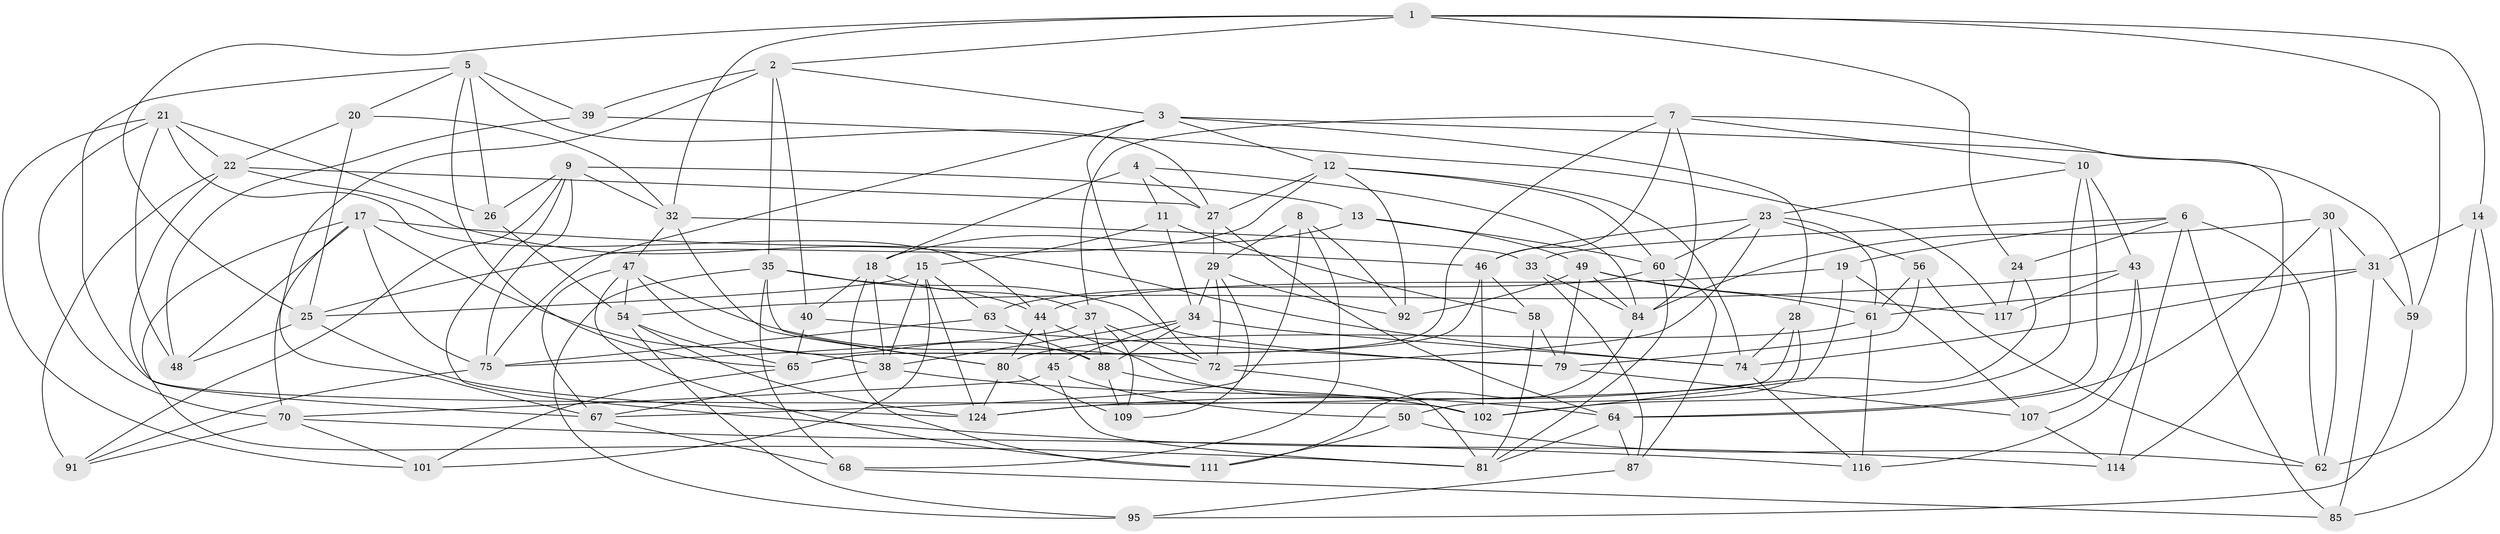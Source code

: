 // Generated by graph-tools (version 1.1) at 2025/24/03/03/25 07:24:25]
// undirected, 81 vertices, 208 edges
graph export_dot {
graph [start="1"]
  node [color=gray90,style=filled];
  1 [super="+121"];
  2 [super="+112"];
  3 [super="+86"];
  4;
  5 [super="+100"];
  6 [super="+36"];
  7 [super="+108"];
  8;
  9 [super="+122"];
  10 [super="+41"];
  11;
  12 [super="+76"];
  13;
  14;
  15 [super="+16"];
  17 [super="+94"];
  18 [super="+106"];
  19;
  20;
  21 [super="+113"];
  22 [super="+77"];
  23 [super="+42"];
  24;
  25 [super="+69"];
  26;
  27 [super="+57"];
  28;
  29 [super="+123"];
  30;
  31 [super="+104"];
  32 [super="+51"];
  33;
  34 [super="+115"];
  35 [super="+52"];
  37 [super="+53"];
  38 [super="+105"];
  39;
  40;
  43 [super="+66"];
  44 [super="+120"];
  45 [super="+73"];
  46 [super="+93"];
  47 [super="+78"];
  48;
  49 [super="+90"];
  50 [super="+55"];
  54 [super="+110"];
  56;
  58;
  59;
  60 [super="+119"];
  61 [super="+97"];
  62 [super="+98"];
  63;
  64 [super="+83"];
  65 [super="+71"];
  67 [super="+82"];
  68;
  70 [super="+128"];
  72 [super="+127"];
  74 [super="+89"];
  75 [super="+99"];
  79 [super="+118"];
  80 [super="+130"];
  81 [super="+126"];
  84 [super="+103"];
  85;
  87;
  88 [super="+96"];
  91;
  92;
  95;
  101;
  102 [super="+125"];
  107;
  109;
  111;
  114;
  116;
  117;
  124 [super="+129"];
  1 -- 24;
  1 -- 59;
  1 -- 14;
  1 -- 32;
  1 -- 25;
  1 -- 2;
  2 -- 40;
  2 -- 35;
  2 -- 39;
  2 -- 67;
  2 -- 3;
  3 -- 75;
  3 -- 72;
  3 -- 59;
  3 -- 28;
  3 -- 12;
  4 -- 11;
  4 -- 18;
  4 -- 84;
  4 -- 27;
  5 -- 39;
  5 -- 102;
  5 -- 26;
  5 -- 27;
  5 -- 20;
  5 -- 65;
  6 -- 85;
  6 -- 114;
  6 -- 24;
  6 -- 62;
  6 -- 33;
  6 -- 19;
  7 -- 84;
  7 -- 65;
  7 -- 46;
  7 -- 10;
  7 -- 37;
  7 -- 114;
  8 -- 67;
  8 -- 68;
  8 -- 92;
  8 -- 29;
  9 -- 26;
  9 -- 114;
  9 -- 32;
  9 -- 91;
  9 -- 13;
  9 -- 75;
  10 -- 102;
  10 -- 23;
  10 -- 43 [weight=2];
  10 -- 64;
  11 -- 15;
  11 -- 58;
  11 -- 34;
  12 -- 74;
  12 -- 25;
  12 -- 92;
  12 -- 60;
  12 -- 27;
  13 -- 18;
  13 -- 49;
  13 -- 60;
  14 -- 85;
  14 -- 62;
  14 -- 31;
  15 -- 63;
  15 -- 101;
  15 -- 124;
  15 -- 25;
  15 -- 38;
  17 -- 70;
  17 -- 38;
  17 -- 48;
  17 -- 75;
  17 -- 46;
  17 -- 81;
  18 -- 40;
  18 -- 111;
  18 -- 38;
  18 -- 37;
  19 -- 102;
  19 -- 107;
  19 -- 44;
  20 -- 22;
  20 -- 32;
  20 -- 25;
  21 -- 101;
  21 -- 26;
  21 -- 48;
  21 -- 70;
  21 -- 22;
  21 -- 44;
  22 -- 27;
  22 -- 91;
  22 -- 74;
  22 -- 67;
  23 -- 60;
  23 -- 56;
  23 -- 61;
  23 -- 46;
  23 -- 72;
  24 -- 117;
  24 -- 124;
  25 -- 48;
  25 -- 124;
  26 -- 54;
  27 -- 29;
  27 -- 64;
  28 -- 50;
  28 -- 124;
  28 -- 74;
  29 -- 92;
  29 -- 34;
  29 -- 109;
  29 -- 72;
  30 -- 64;
  30 -- 31;
  30 -- 62;
  30 -- 84;
  31 -- 85;
  31 -- 59;
  31 -- 61;
  31 -- 74;
  32 -- 33;
  32 -- 80;
  32 -- 47;
  33 -- 84;
  33 -- 87;
  34 -- 45;
  34 -- 88;
  34 -- 74;
  34 -- 38;
  35 -- 44;
  35 -- 68;
  35 -- 95;
  35 -- 80;
  35 -- 79;
  37 -- 72;
  37 -- 88;
  37 -- 109;
  37 -- 75;
  38 -- 67;
  38 -- 64;
  39 -- 117;
  39 -- 48;
  40 -- 79;
  40 -- 65;
  43 -- 54;
  43 -- 117;
  43 -- 116;
  43 -- 107;
  44 -- 80;
  44 -- 102;
  44 -- 45;
  45 -- 70;
  45 -- 81;
  45 -- 50 [weight=2];
  46 -- 102;
  46 -- 58;
  46 -- 65;
  47 -- 67;
  47 -- 111;
  47 -- 72;
  47 -- 88;
  47 -- 54;
  49 -- 79;
  49 -- 84;
  49 -- 117;
  49 -- 92;
  49 -- 61;
  50 -- 62 [weight=2];
  50 -- 111;
  54 -- 65;
  54 -- 124;
  54 -- 95;
  56 -- 62;
  56 -- 61;
  56 -- 79;
  58 -- 79;
  58 -- 81;
  59 -- 95;
  60 -- 87;
  60 -- 63;
  60 -- 81;
  61 -- 80;
  61 -- 116;
  63 -- 75;
  63 -- 88;
  64 -- 81;
  64 -- 87;
  65 -- 101;
  67 -- 68;
  68 -- 85;
  70 -- 101;
  70 -- 91;
  70 -- 116;
  72 -- 81;
  74 -- 116;
  75 -- 91;
  79 -- 107;
  80 -- 124;
  80 -- 109;
  84 -- 111;
  87 -- 95;
  88 -- 102;
  88 -- 109;
  107 -- 114;
}
